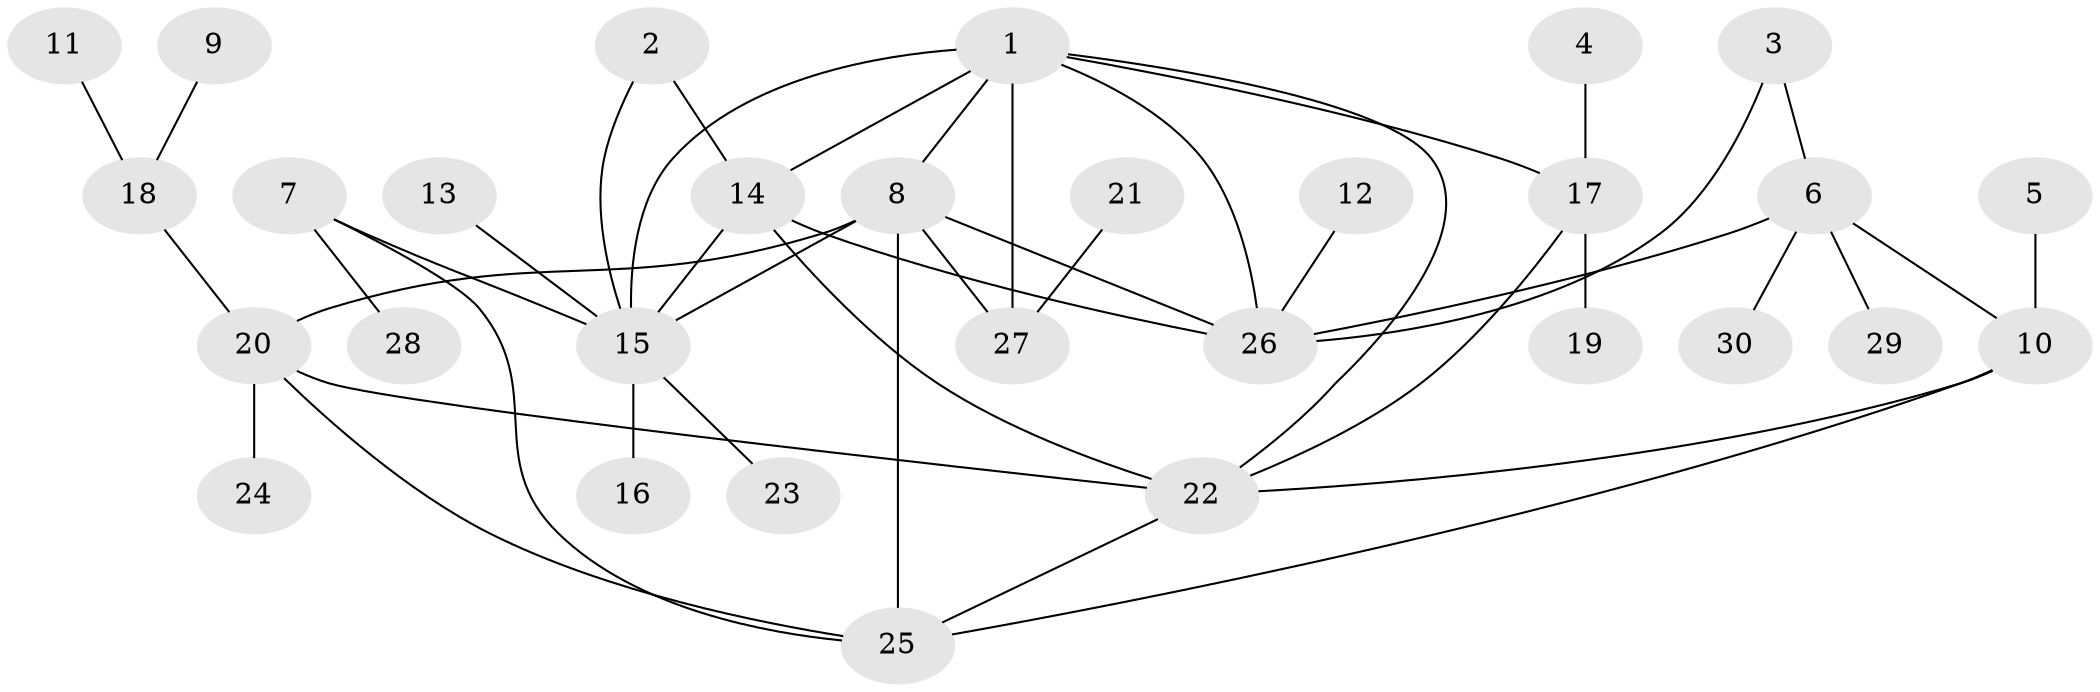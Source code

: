 // original degree distribution, {4: 0.1, 5: 0.05, 7: 0.05, 2: 0.16666666666666666, 9: 0.016666666666666666, 6: 0.05, 8: 0.016666666666666666, 1: 0.5166666666666667, 3: 0.03333333333333333}
// Generated by graph-tools (version 1.1) at 2025/26/03/09/25 03:26:42]
// undirected, 30 vertices, 44 edges
graph export_dot {
graph [start="1"]
  node [color=gray90,style=filled];
  1;
  2;
  3;
  4;
  5;
  6;
  7;
  8;
  9;
  10;
  11;
  12;
  13;
  14;
  15;
  16;
  17;
  18;
  19;
  20;
  21;
  22;
  23;
  24;
  25;
  26;
  27;
  28;
  29;
  30;
  1 -- 8 [weight=1.0];
  1 -- 14 [weight=1.0];
  1 -- 15 [weight=1.0];
  1 -- 17 [weight=1.0];
  1 -- 22 [weight=1.0];
  1 -- 26 [weight=1.0];
  1 -- 27 [weight=1.0];
  2 -- 14 [weight=1.0];
  2 -- 15 [weight=1.0];
  3 -- 6 [weight=1.0];
  3 -- 26 [weight=1.0];
  4 -- 17 [weight=1.0];
  5 -- 10 [weight=1.0];
  6 -- 10 [weight=1.0];
  6 -- 26 [weight=1.0];
  6 -- 29 [weight=1.0];
  6 -- 30 [weight=1.0];
  7 -- 15 [weight=2.0];
  7 -- 25 [weight=1.0];
  7 -- 28 [weight=1.0];
  8 -- 15 [weight=1.0];
  8 -- 20 [weight=1.0];
  8 -- 25 [weight=1.0];
  8 -- 26 [weight=1.0];
  8 -- 27 [weight=1.0];
  9 -- 18 [weight=1.0];
  10 -- 22 [weight=1.0];
  10 -- 25 [weight=1.0];
  11 -- 18 [weight=1.0];
  12 -- 26 [weight=1.0];
  13 -- 15 [weight=1.0];
  14 -- 15 [weight=1.0];
  14 -- 22 [weight=1.0];
  14 -- 26 [weight=1.0];
  15 -- 16 [weight=1.0];
  15 -- 23 [weight=1.0];
  17 -- 19 [weight=1.0];
  17 -- 22 [weight=1.0];
  18 -- 20 [weight=1.0];
  20 -- 22 [weight=1.0];
  20 -- 24 [weight=1.0];
  20 -- 25 [weight=1.0];
  21 -- 27 [weight=1.0];
  22 -- 25 [weight=1.0];
}
